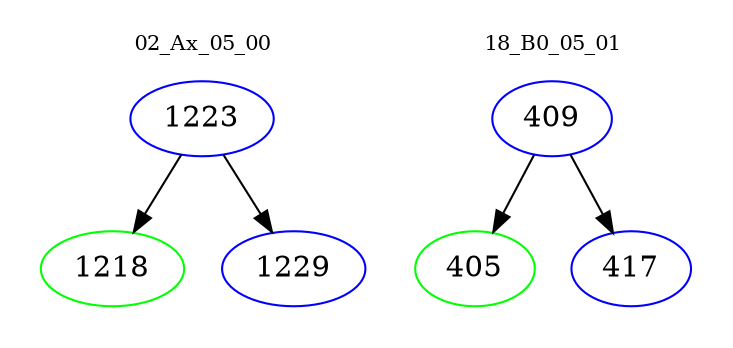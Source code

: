 digraph{
subgraph cluster_0 {
color = white
label = "02_Ax_05_00";
fontsize=10;
T0_1223 [label="1223", color="blue"]
T0_1223 -> T0_1218 [color="black"]
T0_1218 [label="1218", color="green"]
T0_1223 -> T0_1229 [color="black"]
T0_1229 [label="1229", color="blue"]
}
subgraph cluster_1 {
color = white
label = "18_B0_05_01";
fontsize=10;
T1_409 [label="409", color="blue"]
T1_409 -> T1_405 [color="black"]
T1_405 [label="405", color="green"]
T1_409 -> T1_417 [color="black"]
T1_417 [label="417", color="blue"]
}
}
